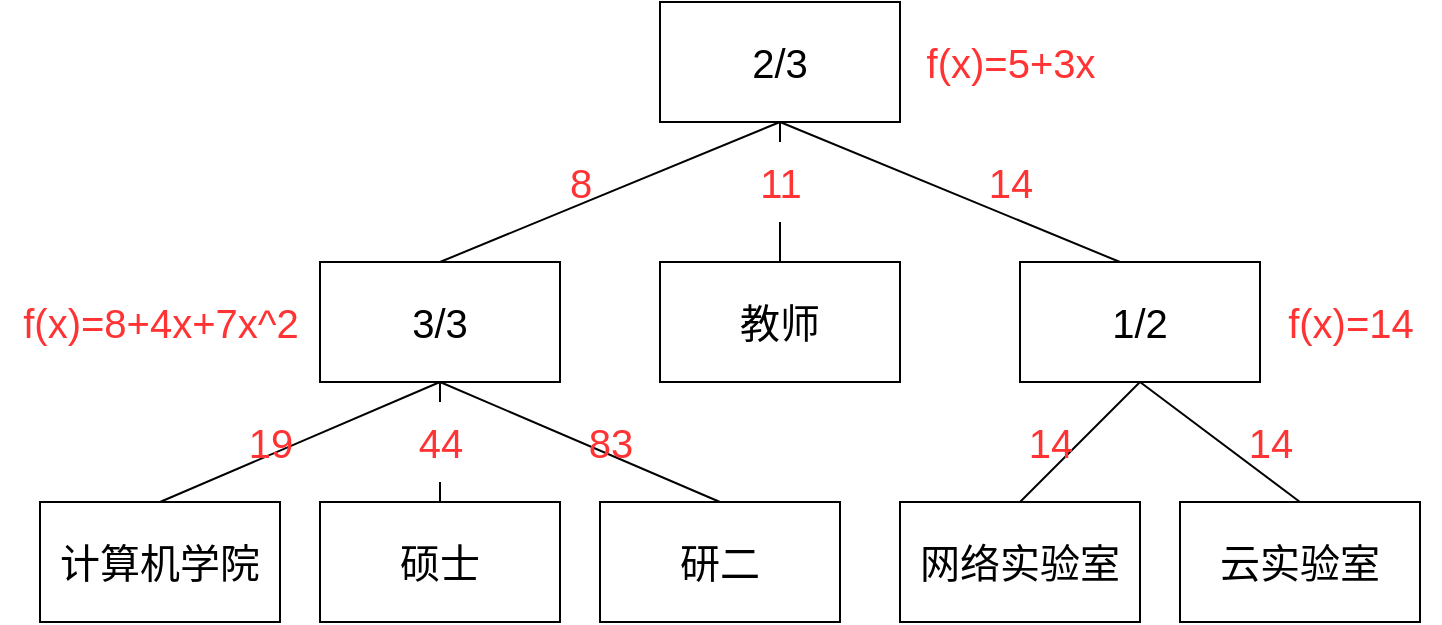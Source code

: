 <mxfile version="20.7.4" type="github">
  <diagram id="XpAiggAuMiy4L5l6v22v" name="第 1 页">
    <mxGraphModel dx="794" dy="444" grid="1" gridSize="10" guides="1" tooltips="1" connect="1" arrows="1" fold="1" page="1" pageScale="1" pageWidth="827" pageHeight="1169" math="0" shadow="0">
      <root>
        <mxCell id="0" />
        <mxCell id="1" parent="0" />
        <mxCell id="nK01_d08EKJAuse92B55-1" value="2/3" style="rounded=0;whiteSpace=wrap;html=1;fontSize=20;" vertex="1" parent="1">
          <mxGeometry x="340" y="100" width="120" height="60" as="geometry" />
        </mxCell>
        <mxCell id="nK01_d08EKJAuse92B55-2" value="3/3" style="rounded=0;whiteSpace=wrap;html=1;fontSize=20;" vertex="1" parent="1">
          <mxGeometry x="170" y="230" width="120" height="60" as="geometry" />
        </mxCell>
        <mxCell id="nK01_d08EKJAuse92B55-3" value="教师" style="rounded=0;whiteSpace=wrap;html=1;fontSize=20;" vertex="1" parent="1">
          <mxGeometry x="340" y="230" width="120" height="60" as="geometry" />
        </mxCell>
        <mxCell id="nK01_d08EKJAuse92B55-4" value="1/2" style="rounded=0;whiteSpace=wrap;html=1;fontSize=20;" vertex="1" parent="1">
          <mxGeometry x="520" y="230" width="120" height="60" as="geometry" />
        </mxCell>
        <mxCell id="nK01_d08EKJAuse92B55-5" value="计算机学院" style="rounded=0;whiteSpace=wrap;html=1;fontSize=20;" vertex="1" parent="1">
          <mxGeometry x="30" y="350" width="120" height="60" as="geometry" />
        </mxCell>
        <mxCell id="nK01_d08EKJAuse92B55-6" value="硕士" style="rounded=0;whiteSpace=wrap;html=1;fontSize=20;" vertex="1" parent="1">
          <mxGeometry x="170" y="350" width="120" height="60" as="geometry" />
        </mxCell>
        <mxCell id="nK01_d08EKJAuse92B55-7" value="研二" style="rounded=0;whiteSpace=wrap;html=1;fontSize=20;" vertex="1" parent="1">
          <mxGeometry x="310" y="350" width="120" height="60" as="geometry" />
        </mxCell>
        <mxCell id="nK01_d08EKJAuse92B55-8" value="网络实验室" style="rounded=0;whiteSpace=wrap;html=1;fontSize=20;" vertex="1" parent="1">
          <mxGeometry x="460" y="350" width="120" height="60" as="geometry" />
        </mxCell>
        <mxCell id="nK01_d08EKJAuse92B55-9" value="云实验室" style="rounded=0;whiteSpace=wrap;html=1;fontSize=20;" vertex="1" parent="1">
          <mxGeometry x="600" y="350" width="120" height="60" as="geometry" />
        </mxCell>
        <mxCell id="nK01_d08EKJAuse92B55-12" value="" style="endArrow=none;html=1;rounded=0;entryX=0.5;entryY=1;entryDx=0;entryDy=0;exitX=0.5;exitY=0;exitDx=0;exitDy=0;" edge="1" parent="1" source="nK01_d08EKJAuse92B55-2" target="nK01_d08EKJAuse92B55-1">
          <mxGeometry width="50" height="50" relative="1" as="geometry">
            <mxPoint x="330" y="260" as="sourcePoint" />
            <mxPoint x="380" y="210" as="targetPoint" />
            <Array as="points" />
          </mxGeometry>
        </mxCell>
        <mxCell id="nK01_d08EKJAuse92B55-13" value="" style="endArrow=none;html=1;rounded=0;exitX=0.5;exitY=0;exitDx=0;exitDy=0;startArrow=none;" edge="1" parent="1" source="nK01_d08EKJAuse92B55-26">
          <mxGeometry width="50" height="50" relative="1" as="geometry">
            <mxPoint x="350" y="210" as="sourcePoint" />
            <mxPoint x="400" y="160" as="targetPoint" />
          </mxGeometry>
        </mxCell>
        <mxCell id="nK01_d08EKJAuse92B55-14" value="" style="endArrow=none;html=1;rounded=0;" edge="1" parent="1">
          <mxGeometry width="50" height="50" relative="1" as="geometry">
            <mxPoint x="570" y="230" as="sourcePoint" />
            <mxPoint x="400" y="160" as="targetPoint" />
          </mxGeometry>
        </mxCell>
        <mxCell id="nK01_d08EKJAuse92B55-15" value="" style="endArrow=none;html=1;rounded=0;exitX=0.5;exitY=0;exitDx=0;exitDy=0;entryX=0.5;entryY=1;entryDx=0;entryDy=0;" edge="1" parent="1" source="nK01_d08EKJAuse92B55-5" target="nK01_d08EKJAuse92B55-2">
          <mxGeometry width="50" height="50" relative="1" as="geometry">
            <mxPoint x="120" y="340" as="sourcePoint" />
            <mxPoint x="170" y="290" as="targetPoint" />
          </mxGeometry>
        </mxCell>
        <mxCell id="nK01_d08EKJAuse92B55-16" value="" style="endArrow=none;html=1;rounded=0;exitX=0.5;exitY=0;exitDx=0;exitDy=0;entryX=0.5;entryY=1;entryDx=0;entryDy=0;startArrow=none;" edge="1" parent="1" source="nK01_d08EKJAuse92B55-40" target="nK01_d08EKJAuse92B55-2">
          <mxGeometry width="50" height="50" relative="1" as="geometry">
            <mxPoint x="330" y="260" as="sourcePoint" />
            <mxPoint x="220" y="300" as="targetPoint" />
          </mxGeometry>
        </mxCell>
        <mxCell id="nK01_d08EKJAuse92B55-17" value="" style="endArrow=none;html=1;rounded=0;entryX=0.5;entryY=1;entryDx=0;entryDy=0;exitX=0.5;exitY=0;exitDx=0;exitDy=0;" edge="1" parent="1" source="nK01_d08EKJAuse92B55-7" target="nK01_d08EKJAuse92B55-2">
          <mxGeometry width="50" height="50" relative="1" as="geometry">
            <mxPoint x="330" y="260" as="sourcePoint" />
            <mxPoint x="380" y="210" as="targetPoint" />
          </mxGeometry>
        </mxCell>
        <mxCell id="nK01_d08EKJAuse92B55-18" value="" style="endArrow=none;html=1;rounded=0;entryX=0.5;entryY=1;entryDx=0;entryDy=0;exitX=0.5;exitY=0;exitDx=0;exitDy=0;" edge="1" parent="1" source="nK01_d08EKJAuse92B55-8" target="nK01_d08EKJAuse92B55-4">
          <mxGeometry width="50" height="50" relative="1" as="geometry">
            <mxPoint x="330" y="260" as="sourcePoint" />
            <mxPoint x="380" y="210" as="targetPoint" />
          </mxGeometry>
        </mxCell>
        <mxCell id="nK01_d08EKJAuse92B55-21" value="" style="endArrow=none;html=1;rounded=0;exitX=0.5;exitY=0;exitDx=0;exitDy=0;" edge="1" parent="1" source="nK01_d08EKJAuse92B55-9">
          <mxGeometry width="50" height="50" relative="1" as="geometry">
            <mxPoint x="330" y="260" as="sourcePoint" />
            <mxPoint x="580" y="290" as="targetPoint" />
          </mxGeometry>
        </mxCell>
        <mxCell id="nK01_d08EKJAuse92B55-22" value="&lt;font color=&quot;#ff3333&quot;&gt;f(x)=5+3x&lt;/font&gt;" style="text;html=1;align=center;verticalAlign=middle;resizable=0;points=[];autosize=1;strokeColor=none;fillColor=none;fontSize=20;" vertex="1" parent="1">
          <mxGeometry x="460" y="110" width="110" height="40" as="geometry" />
        </mxCell>
        <mxCell id="nK01_d08EKJAuse92B55-23" value="f(x)=8+4x+7x^2" style="text;html=1;align=center;verticalAlign=middle;resizable=0;points=[];autosize=1;strokeColor=none;fillColor=none;fontSize=20;fontColor=#FF3333;" vertex="1" parent="1">
          <mxGeometry x="10" y="240" width="160" height="40" as="geometry" />
        </mxCell>
        <mxCell id="nK01_d08EKJAuse92B55-24" value="f(x)=14" style="text;html=1;align=center;verticalAlign=middle;resizable=0;points=[];autosize=1;strokeColor=none;fillColor=none;fontSize=20;fontColor=#FF3333;" vertex="1" parent="1">
          <mxGeometry x="640" y="240" width="90" height="40" as="geometry" />
        </mxCell>
        <mxCell id="nK01_d08EKJAuse92B55-25" value="8" style="text;html=1;align=center;verticalAlign=middle;resizable=0;points=[];autosize=1;strokeColor=none;fillColor=none;fontSize=20;fontColor=#FF3333;" vertex="1" parent="1">
          <mxGeometry x="285" y="170" width="30" height="40" as="geometry" />
        </mxCell>
        <mxCell id="nK01_d08EKJAuse92B55-27" value="14" style="text;html=1;align=center;verticalAlign=middle;resizable=0;points=[];autosize=1;strokeColor=none;fillColor=none;fontSize=20;fontColor=#FF3333;" vertex="1" parent="1">
          <mxGeometry x="490" y="170" width="50" height="40" as="geometry" />
        </mxCell>
        <mxCell id="nK01_d08EKJAuse92B55-26" value="11" style="text;html=1;align=center;verticalAlign=middle;resizable=0;points=[];autosize=1;strokeColor=none;fillColor=none;fontSize=20;fontColor=#FF3333;" vertex="1" parent="1">
          <mxGeometry x="380" y="170" width="40" height="40" as="geometry" />
        </mxCell>
        <mxCell id="nK01_d08EKJAuse92B55-28" value="" style="endArrow=none;html=1;rounded=0;exitX=0.5;exitY=0;exitDx=0;exitDy=0;" edge="1" parent="1" source="nK01_d08EKJAuse92B55-3" target="nK01_d08EKJAuse92B55-26">
          <mxGeometry width="50" height="50" relative="1" as="geometry">
            <mxPoint x="400" y="230" as="sourcePoint" />
            <mxPoint x="400" y="160" as="targetPoint" />
          </mxGeometry>
        </mxCell>
        <mxCell id="nK01_d08EKJAuse92B55-39" value="19" style="text;html=1;align=center;verticalAlign=middle;resizable=0;points=[];autosize=1;strokeColor=none;fillColor=none;fontSize=20;fontColor=#FF3333;" vertex="1" parent="1">
          <mxGeometry x="120" y="300" width="50" height="40" as="geometry" />
        </mxCell>
        <mxCell id="nK01_d08EKJAuse92B55-40" value="44" style="text;html=1;align=center;verticalAlign=middle;resizable=0;points=[];autosize=1;strokeColor=none;fillColor=none;fontSize=20;fontColor=#FF3333;" vertex="1" parent="1">
          <mxGeometry x="205" y="300" width="50" height="40" as="geometry" />
        </mxCell>
        <mxCell id="nK01_d08EKJAuse92B55-41" value="" style="endArrow=none;html=1;rounded=0;exitX=0.5;exitY=0;exitDx=0;exitDy=0;entryX=0.5;entryY=1;entryDx=0;entryDy=0;" edge="1" parent="1" source="nK01_d08EKJAuse92B55-6" target="nK01_d08EKJAuse92B55-40">
          <mxGeometry width="50" height="50" relative="1" as="geometry">
            <mxPoint x="230" y="350" as="sourcePoint" />
            <mxPoint x="230" y="290" as="targetPoint" />
          </mxGeometry>
        </mxCell>
        <mxCell id="nK01_d08EKJAuse92B55-42" value="83" style="text;html=1;align=center;verticalAlign=middle;resizable=0;points=[];autosize=1;strokeColor=none;fillColor=none;fontSize=20;fontColor=#FF3333;" vertex="1" parent="1">
          <mxGeometry x="290" y="300" width="50" height="40" as="geometry" />
        </mxCell>
        <mxCell id="nK01_d08EKJAuse92B55-44" value="14" style="text;html=1;align=center;verticalAlign=middle;resizable=0;points=[];autosize=1;strokeColor=none;fillColor=none;fontSize=20;fontColor=#FF3333;" vertex="1" parent="1">
          <mxGeometry x="510" y="300" width="50" height="40" as="geometry" />
        </mxCell>
        <mxCell id="nK01_d08EKJAuse92B55-45" value="14" style="text;html=1;align=center;verticalAlign=middle;resizable=0;points=[];autosize=1;strokeColor=none;fillColor=none;fontSize=20;fontColor=#FF3333;" vertex="1" parent="1">
          <mxGeometry x="620" y="300" width="50" height="40" as="geometry" />
        </mxCell>
      </root>
    </mxGraphModel>
  </diagram>
</mxfile>

